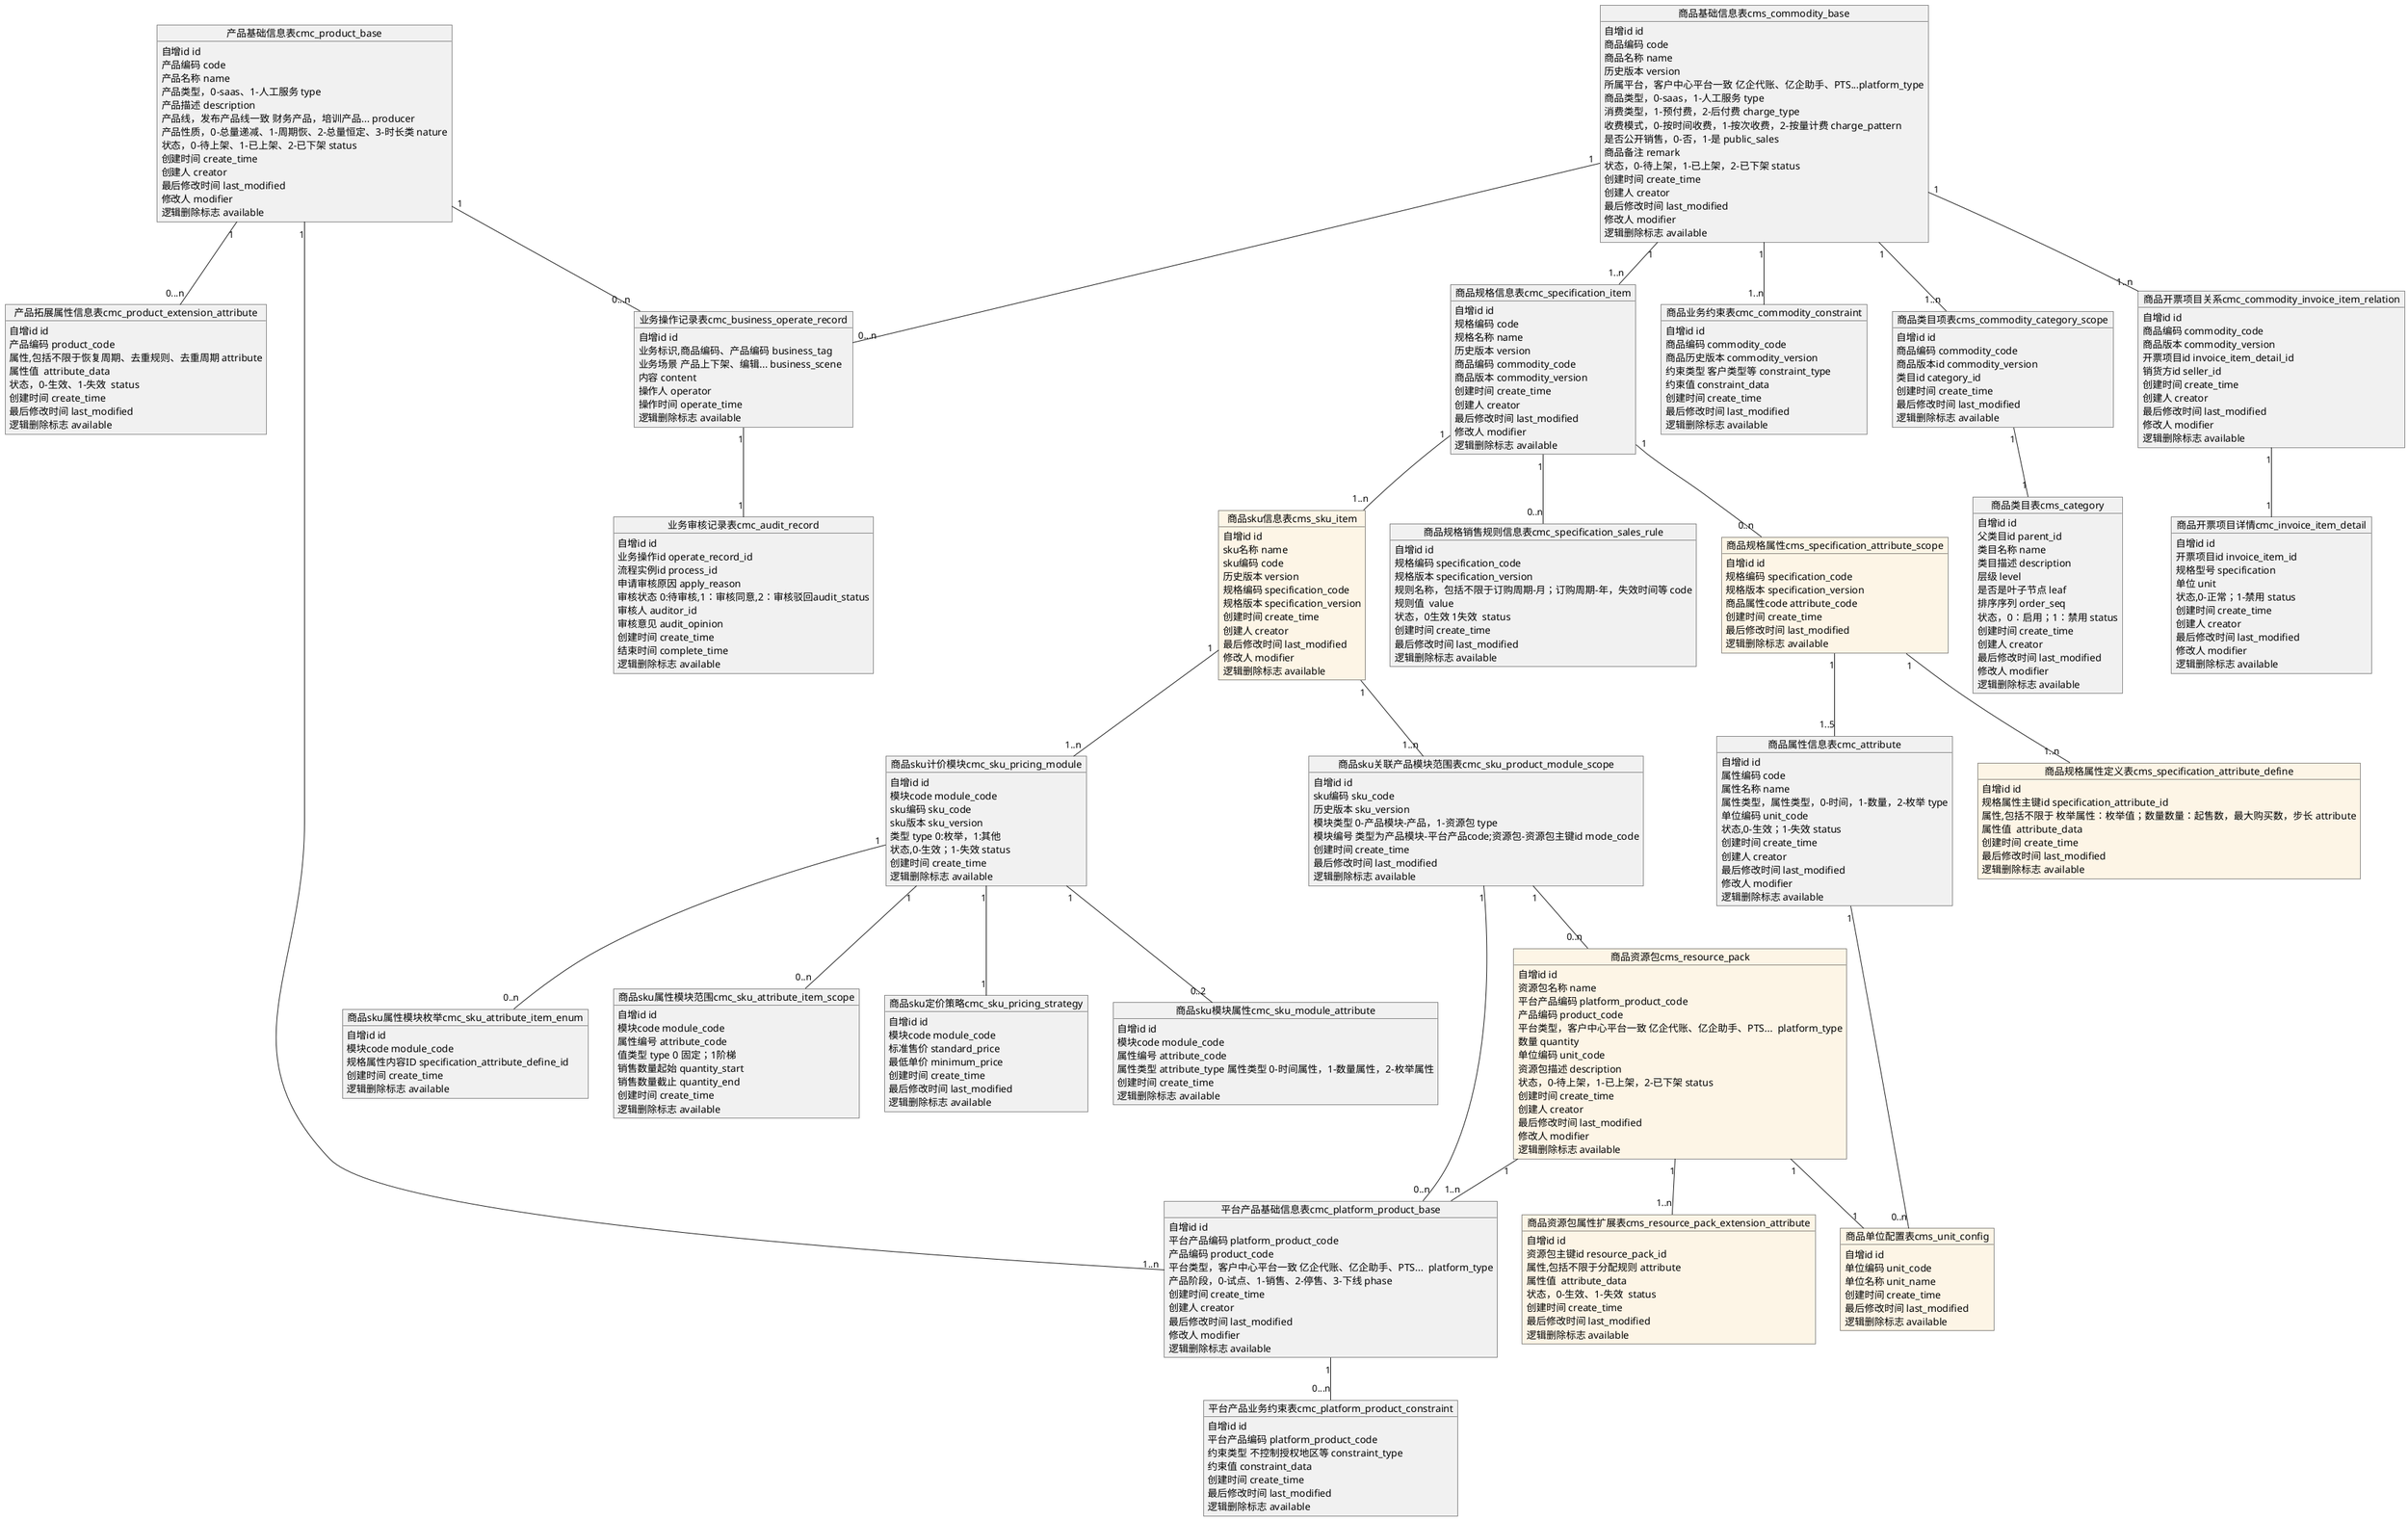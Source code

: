 
@startuml
object 产品基础信息表cmc_product_base{
   自增id id
   产品编码 code
   产品名称 name
   产品类型，0-saas、1-人工服务 type
   产品描述 description
   产品线，发布产品线一致 财务产品，培训产品... producer
   产品性质，0-总量递减、1-周期恢、2-总量恒定、3-时长类 nature
   状态，0-待上架、1-已上架、2-已下架 status
   创建时间 create_time
   创建人 creator
   最后修改时间 last_modified
   修改人 modifier
   逻辑删除标志 available
}

object 平台产品基础信息表cmc_platform_product_base{
   自增id id
   平台产品编码 platform_product_code
   产品编码 product_code
   平台类型，客户中心平台一致 亿企代账、亿企助手、PTS...  platform_type
   产品阶段，0-试点、1-销售、2-停售、3-下线 phase
   创建时间 create_time
   创建人 creator
   最后修改时间 last_modified
   修改人 modifier
   逻辑删除标志 available
}

object 产品拓展属性信息表cmc_product_extension_attribute{
   自增id id
   产品编码 product_code
   属性,包括不限于恢复周期、去重规则、去重周期 attribute
   属性值  attribute_data
   状态，0-生效、1-失效  status
   创建时间 create_time
   最后修改时间 last_modified
   逻辑删除标志 available
}

object 平台产品业务约束表cmc_platform_product_constraint{
   自增id id
   平台产品编码 platform_product_code
   约束类型 不控制授权地区等 constraint_type
   约束值 constraint_data
   创建时间 create_time
   最后修改时间 last_modified
   逻辑删除标志 available
}


object 业务操作记录表cmc_business_operate_record{
    自增id id
    业务标识,商品编码、产品编码 business_tag
    业务场景 产品上下架、编辑... business_scene
    内容 content
    操作人 operator
    操作时间 operate_time
    逻辑删除标志 available
}
object 业务审核记录表cmc_audit_record{
    自增id id
    业务操作id operate_record_id
    流程实例id process_id
    申请审核原因 apply_reason
    审核状态 0:待审核,1：审核同意,2：审核驳回audit_status
    审核人 auditor_id
    审核意见 audit_opinion
    创建时间 create_time
    结束时间 complete_time
    逻辑删除标志 available
}

object 商品基础信息表cms_commodity_base{
     自增id id
     商品编码 code
     商品名称 name
     历史版本 version
     所属平台，客户中心平台一致 亿企代账、亿企助手、PTS...platform_type
     商品类型，0-saas，1-人工服务 type
     消费类型，1-预付费，2-后付费 charge_type
     收费模式，0-按时间收费，1-按次收费，2-按量计费 charge_pattern
     是否公开销售，0-否，1-是 public_sales
     商品备注 remark
     状态，0-待上架，1-已上架，2-已下架 status
     创建时间 create_time
     创建人 creator
     最后修改时间 last_modified
     修改人 modifier
     逻辑删除标志 available
}

object 商品业务约束表cmc_commodity_constraint{
   自增id id
   商品编码 commodity_code
   商品历史版本 commodity_version
   约束类型 客户类型等 constraint_type
   约束值 constraint_data
   创建时间 create_time
   最后修改时间 last_modified
   逻辑删除标志 available
}

object 商品类目项表cms_commodity_category_scope{
     自增id id
     商品编码 commodity_code
     商品版本id commodity_version
     类目id category_id
     创建时间 create_time
     最后修改时间 last_modified
     逻辑删除标志 available
}

object 商品开票项目详情cmc_invoice_item_detail{
    自增id id
    开票项目id invoice_item_id
    规格型号 specification
    单位 unit
    状态,0-正常；1-禁用 status
    创建时间 create_time
    创建人 creator
    最后修改时间 last_modified
    修改人 modifier
    逻辑删除标志 available
}

object 商品开票项目关系cmc_commodity_invoice_item_relation{
    自增id id
    商品编码 commodity_code
    商品版本 commodity_version
    开票项目id invoice_item_detail_id
    销货方id seller_id
    创建时间 create_time
    创建人 creator
    最后修改时间 last_modified
    修改人 modifier
    逻辑删除标志 available
}

object 商品规格信息表cmc_specification_item{
    自增id id
    规格编码 code
    规格名称 name
    历史版本 version
    商品编码 commodity_code
    商品版本 commodity_version
    创建时间 create_time
    创建人 creator
    最后修改时间 last_modified
    修改人 modifier
    逻辑删除标志 available
}

object 商品规格销售规则信息表cmc_specification_sales_rule{
   自增id id
   规格编码 specification_code
   规格版本 specification_version
   规则名称，包括不限于订购周期-月；订购周期-年，失效时间等 code
   规则值  value
   状态，0生效 1失效  status
   创建时间 create_time
   最后修改时间 last_modified
   逻辑删除标志 available
}

object 商品规格属性cms_specification_attribute_scope #FDF5E6{
   自增id id
   规格编码 specification_code
   规格版本 specification_version
   商品属性code attribute_code
   创建时间 create_time
   最后修改时间 last_modified
   逻辑删除标志 available
}

object 商品规格属性定义表cms_specification_attribute_define #FDF5E6{
   自增id id
   规格属性主键id specification_attribute_id
   属性,包括不限于 枚举属性：枚举值；数量数量：起售数，最大购买数，步长 attribute
   属性值  attribute_data
   创建时间 create_time
   最后修改时间 last_modified
   逻辑删除标志 available
}


object 商品sku信息表cms_sku_item #FDF5E6{
   自增id id
   sku名称 name
   sku编码 code
   历史版本 version
   规格编码 specification_code
   规格版本 specification_version
   创建时间 create_time
   创建人 creator
   最后修改时间 last_modified
   修改人 modifier
   逻辑删除标志 available
}


object 商品sku关联产品模块范围表cmc_sku_product_module_scope{
    自增id id
    sku编码 sku_code
    历史版本 sku_version
    模块类型 0-产品模块-产品，1-资源包 type
    模块编号 类型为产品模块-平台产品code;资源包-资源包主键id mode_code
    创建时间 create_time
    最后修改时间 last_modified
    逻辑删除标志 available
}


object 商品sku计价模块cmc_sku_pricing_module{
    自增id id
    模块code module_code
    sku编码 sku_code
    sku版本 sku_version
    类型 type 0:枚举，1:其他
    状态,0-生效；1-失效 status
    创建时间 create_time
    逻辑删除标志 available
}

object 商品sku模块属性cmc_sku_module_attribute {
    自增id id
    模块code module_code
    属性编号 attribute_code
    属性类型 attribute_type 属性类型 0-时间属性，1-数量属性，2-枚举属性
    创建时间 create_time
    逻辑删除标志 available
}

object 商品sku属性模块枚举cmc_sku_attribute_item_enum {
    自增id id
    模块code module_code
    规格属性内容ID specification_attribute_define_id
    创建时间 create_time
    逻辑删除标志 available
}

object 商品sku属性模块范围cmc_sku_attribute_item_scope{
    自增id id
    模块code module_code
    属性编号 attribute_code
    值类型 type 0 固定；1阶梯
    销售数量起始 quantity_start
    销售数量截止 quantity_end
    创建时间 create_time
    逻辑删除标志 available
}


object 商品sku定价策略cmc_sku_pricing_strategy {
    自增id id
    模块code module_code
    标准售价 standard_price
    最低单价 minimum_price
    创建时间 create_time
    最后修改时间 last_modified
    逻辑删除标志 available
}



object 商品属性信息表cmc_attribute{
    自增id id
    属性编码 code
    属性名称 name
    属性类型，属性类型，0-时间，1-数量，2-枚举 type
    单位编码 unit_code
    状态,0-生效；1-失效 status
    创建时间 create_time
    创建人 creator
    最后修改时间 last_modified
    修改人 modifier
    逻辑删除标志 available
}


object 商品类目表cms_category {
    自增id id
    父类目id parent_id
    类目名称 name
    类目描述 description
    层级 level
    是否是叶子节点 leaf
    排序序列 order_seq
    状态，0：启用；1：禁用 status
    创建时间 create_time
    创建人 creator
    最后修改时间 last_modified
    修改人 modifier
    逻辑删除标志 available
}

object 商品资源包cms_resource_pack #FDF5E6{
    自增id id
    资源包名称 name
    平台产品编码 platform_product_code
    产品编码 product_code
    平台类型，客户中心平台一致 亿企代账、亿企助手、PTS...  platform_type
    数量 quantity
    单位编码 unit_code
    资源包描述 description
    状态，0-待上架，1-已上架，2-已下架 status
    创建时间 create_time
    创建人 creator
    最后修改时间 last_modified
    修改人 modifier
    逻辑删除标志 available
}

object 商品资源包属性扩展表cms_resource_pack_extension_attribute #FDF5E6{
   自增id id
   资源包主键id resource_pack_id
   属性,包括不限于分配规则 attribute
   属性值  attribute_data
   状态，0-生效、1-失效  status
   创建时间 create_time
   最后修改时间 last_modified
   逻辑删除标志 available
}

object 商品单位配置表cms_unit_config #FDF5E6{
   自增id id
   单位编码 unit_code
   单位名称 unit_name
   创建时间 create_time
   最后修改时间 last_modified
   逻辑删除标志 available
}





产品基础信息表cmc_product_base "1"--"1..n" 平台产品基础信息表cmc_platform_product_base
产品基础信息表cmc_product_base "1"--"0...n" 产品拓展属性信息表cmc_product_extension_attribute
产品基础信息表cmc_product_base "1"--"0...n" 业务操作记录表cmc_business_operate_record
平台产品基础信息表cmc_platform_product_base "1"--"0...n" 平台产品业务约束表cmc_platform_product_constraint

业务操作记录表cmc_business_operate_record "1"--"1" 业务审核记录表cmc_audit_record

商品基础信息表cms_commodity_base "1"--"1..n" 商品规格信息表cmc_specification_item
商品基础信息表cms_commodity_base "1"--"1..n" 商品类目项表cms_commodity_category_scope
商品基础信息表cms_commodity_base "1"--"1..n" 商品业务约束表cmc_commodity_constraint
商品基础信息表cms_commodity_base "1"--"0...n" 业务操作记录表cmc_business_operate_record
商品基础信息表cms_commodity_base "1"--"1..n" 商品开票项目关系cmc_commodity_invoice_item_relation
商品开票项目关系cmc_commodity_invoice_item_relation "1"--"1" 商品开票项目详情cmc_invoice_item_detail


商品规格信息表cmc_specification_item "1"--"1..n" 商品sku信息表cms_sku_item
商品规格信息表cmc_specification_item "1"--"0..n" 商品规格销售规则信息表cmc_specification_sales_rule
商品规格信息表cmc_specification_item"1"--"0..n"商品规格属性cms_specification_attribute_scope
商品规格属性cms_specification_attribute_scope"1"--"1..5"商品属性信息表cmc_attribute

商品规格属性cms_specification_attribute_scope"1"--"1..n"商品规格属性定义表cms_specification_attribute_define
商品sku关联产品模块范围表cmc_sku_product_module_scope"1"--"0..n"商品资源包cms_resource_pack
商品sku关联产品模块范围表cmc_sku_product_module_scope"1"--"0..n"平台产品基础信息表cmc_platform_product_base



商品sku信息表cms_sku_item "1"--"1..n" 商品sku计价模块cmc_sku_pricing_module
商品sku信息表cms_sku_item "1"--"1..n" 商品sku关联产品模块范围表cmc_sku_product_module_scope
商品sku计价模块cmc_sku_pricing_module "1"--"0..n" 商品sku属性模块枚举cmc_sku_attribute_item_enum
商品sku计价模块cmc_sku_pricing_module "1"--"0..2" 商品sku模块属性cmc_sku_module_attribute
商品sku计价模块cmc_sku_pricing_module "1"--"0..n" 商品sku属性模块范围cmc_sku_attribute_item_scope
商品sku计价模块cmc_sku_pricing_module "1"--"1" 商品sku定价策略cmc_sku_pricing_strategy

'商品sku属性模块枚举cmc_sku_attribute_item_enum "1"--"1" 商品属性信息表cmc_attribute
'商品sku属性模块范围cmc_sku_attribute_item_scope "1"--"1" 商品属性信息表cmc_attribute


商品资源包cms_resource_pack"1"--"1..n"商品资源包属性扩展表cms_resource_pack_extension_attribute
商品资源包cms_resource_pack"1"--"1..n"平台产品基础信息表cmc_platform_product_base
商品类目项表cms_commodity_category_scope "1"--"1" 商品类目表cms_category


商品属性信息表cmc_attribute "1"--"0..n" 商品单位配置表cms_unit_config
商品资源包cms_resource_pack "1"--"1" 商品单位配置表cms_unit_config


@enduml




